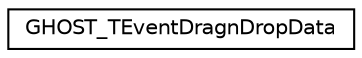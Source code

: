 digraph G
{
  edge [fontname="Helvetica",fontsize="10",labelfontname="Helvetica",labelfontsize="10"];
  node [fontname="Helvetica",fontsize="10",shape=record];
  rankdir=LR;
  Node1 [label="GHOST_TEventDragnDropData",height=0.2,width=0.4,color="black", fillcolor="white", style="filled",URL="$dc/dae/structGHOST__TEventDragnDropData.html"];
}
